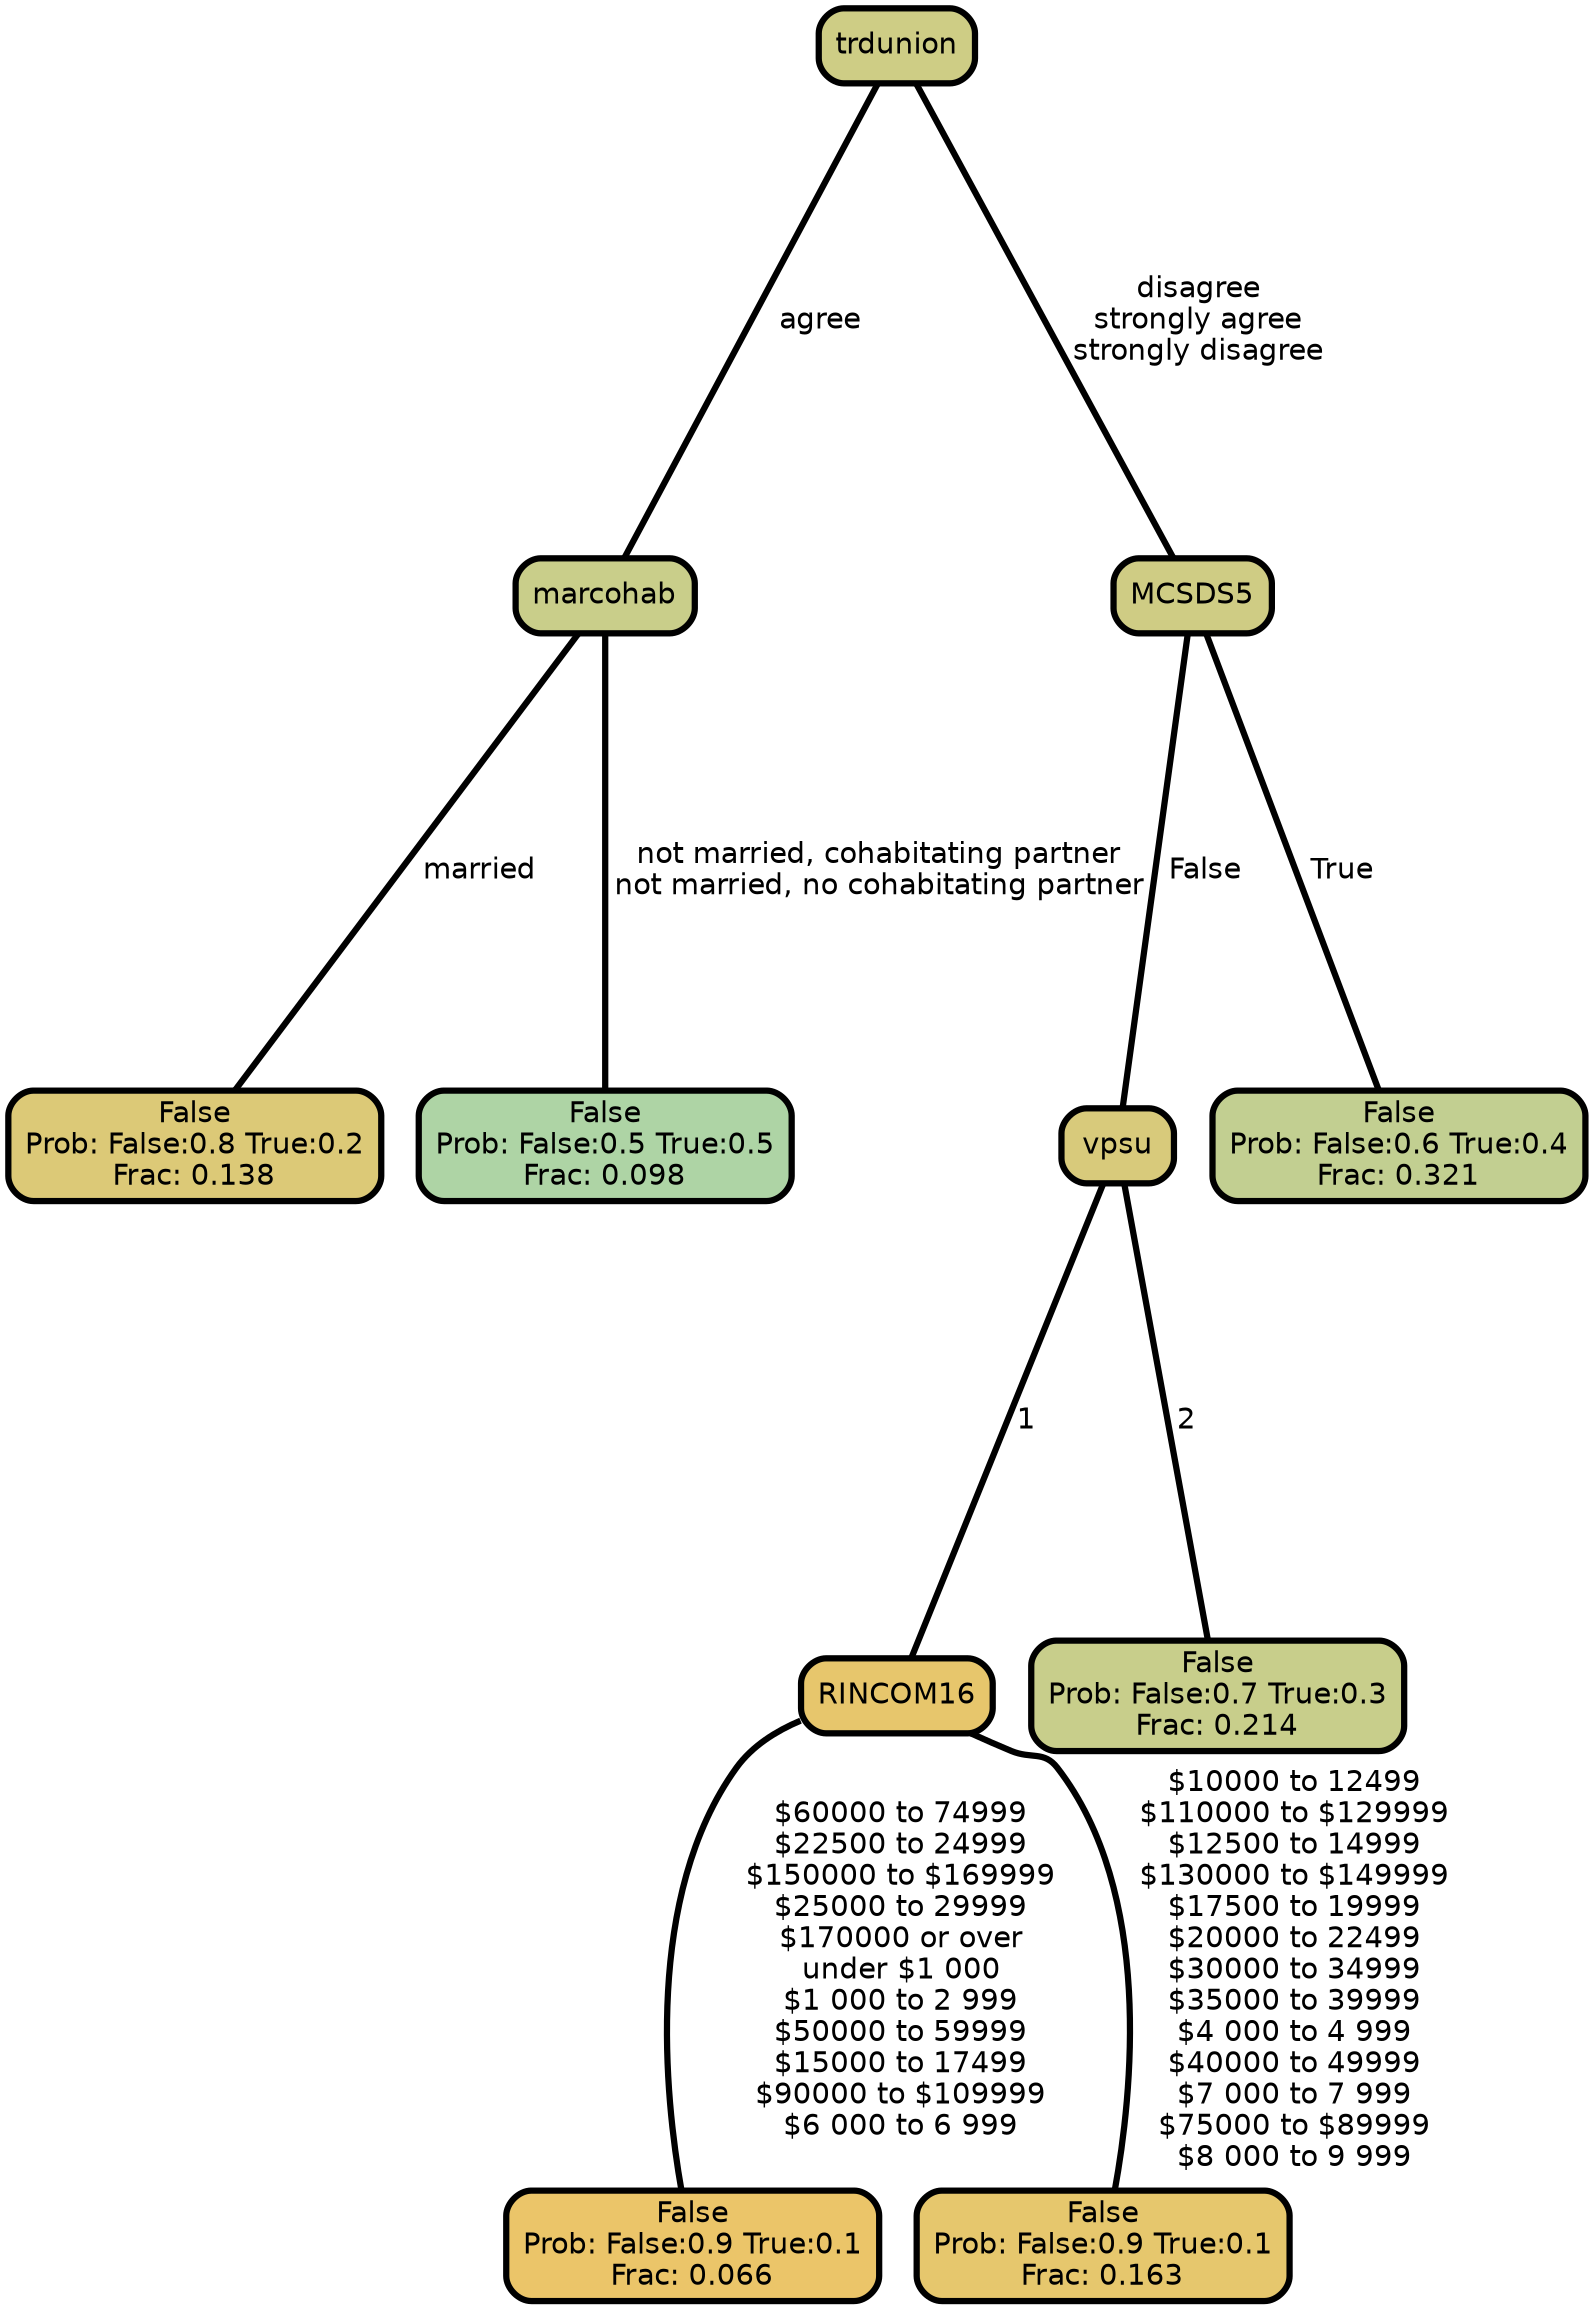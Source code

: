 graph Tree {
node [shape=box, style="filled, rounded",color="black",penwidth="3",fontcolor="black",                 fontname=helvetica] ;
graph [ranksep="0 equally", splines=straight,                 bgcolor=transparent, dpi=200] ;
edge [fontname=helvetica, color=black] ;
0 [label="False
Prob: False:0.8 True:0.2
Frac: 0.138", fillcolor="#dcc977"] ;
1 [label="marcohab", fillcolor="#c9ce8a"] ;
2 [label="False
Prob: False:0.5 True:0.5
Frac: 0.098", fillcolor="#aed4a5"] ;
3 [label="trdunion", fillcolor="#cecd85"] ;
4 [label="False
Prob: False:0.9 True:0.1
Frac: 0.066", fillcolor="#ebc569"] ;
5 [label="RINCOM16", fillcolor="#e7c66c"] ;
6 [label="False
Prob: False:0.9 True:0.1
Frac: 0.163", fillcolor="#e6c76d"] ;
7 [label="vpsu", fillcolor="#d8ca7b"] ;
8 [label="False
Prob: False:0.7 True:0.3
Frac: 0.214", fillcolor="#c8ce8b"] ;
9 [label="MCSDS5", fillcolor="#cfcc84"] ;
10 [label="False
Prob: False:0.6 True:0.4
Frac: 0.321", fillcolor="#c2cf91"] ;
1 -- 0 [label=" married",penwidth=3] ;
1 -- 2 [label=" not married, cohabitating partner\n not married, no cohabitating partner",penwidth=3] ;
3 -- 1 [label=" agree",penwidth=3] ;
3 -- 9 [label=" disagree\n strongly agree\n strongly disagree",penwidth=3] ;
5 -- 4 [label=" $60000 to 74999\n $22500 to 24999\n $150000 to $169999\n $25000 to 29999\n $170000 or over\n under $1 000\n $1 000 to 2 999\n $50000 to 59999\n $15000 to 17499\n $90000 to $109999\n $6 000 to 6 999",penwidth=3] ;
5 -- 6 [label=" $10000 to 12499\n $110000 to $129999\n $12500 to 14999\n $130000 to $149999\n $17500 to 19999\n $20000 to 22499\n $30000 to 34999\n $35000 to 39999\n $4 000 to 4 999\n $40000 to 49999\n $7 000 to 7 999\n $75000 to $89999\n $8 000 to 9 999",penwidth=3] ;
7 -- 5 [label=" 1",penwidth=3] ;
7 -- 8 [label=" 2",penwidth=3] ;
9 -- 7 [label=" False",penwidth=3] ;
9 -- 10 [label=" True",penwidth=3] ;
{rank = same;}}